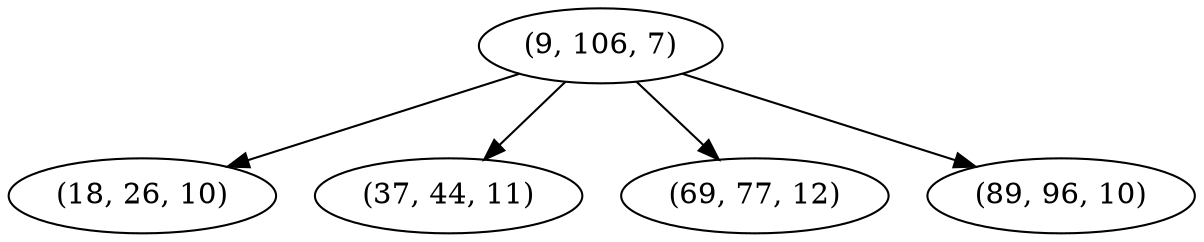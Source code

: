 digraph tree {
    "(9, 106, 7)";
    "(18, 26, 10)";
    "(37, 44, 11)";
    "(69, 77, 12)";
    "(89, 96, 10)";
    "(9, 106, 7)" -> "(18, 26, 10)";
    "(9, 106, 7)" -> "(37, 44, 11)";
    "(9, 106, 7)" -> "(69, 77, 12)";
    "(9, 106, 7)" -> "(89, 96, 10)";
}
